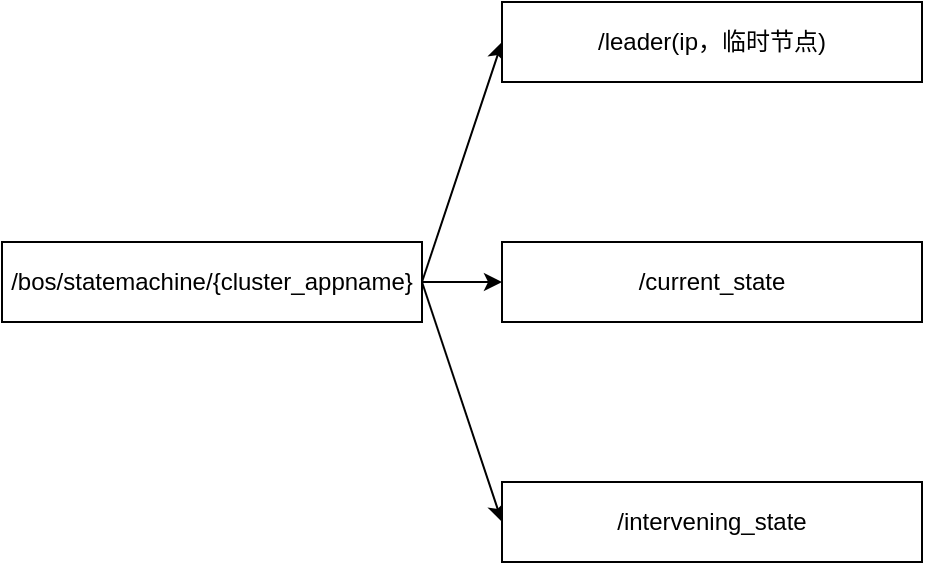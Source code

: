 <mxfile version="17.4.6" type="github">
  <diagram id="vN7Vrmd605lj-jvAdt1X" name="Page-1">
    <mxGraphModel dx="1234" dy="740" grid="1" gridSize="10" guides="1" tooltips="1" connect="1" arrows="1" fold="1" page="1" pageScale="1" pageWidth="827" pageHeight="1169" math="0" shadow="0">
      <root>
        <mxCell id="0" />
        <mxCell id="1" parent="0" />
        <mxCell id="l4BgecAevKy1bhrgdc4N-7" style="edgeStyle=none;rounded=0;orthogonalLoop=1;jettySize=auto;html=1;entryX=0;entryY=0.5;entryDx=0;entryDy=0;exitX=1;exitY=0.5;exitDx=0;exitDy=0;" edge="1" parent="1" source="l4BgecAevKy1bhrgdc4N-1" target="l4BgecAevKy1bhrgdc4N-4">
          <mxGeometry relative="1" as="geometry" />
        </mxCell>
        <mxCell id="l4BgecAevKy1bhrgdc4N-8" style="edgeStyle=none;rounded=0;orthogonalLoop=1;jettySize=auto;html=1;entryX=0;entryY=0.5;entryDx=0;entryDy=0;" edge="1" parent="1" source="l4BgecAevKy1bhrgdc4N-1" target="l4BgecAevKy1bhrgdc4N-3">
          <mxGeometry relative="1" as="geometry" />
        </mxCell>
        <mxCell id="l4BgecAevKy1bhrgdc4N-9" style="edgeStyle=none;rounded=0;orthogonalLoop=1;jettySize=auto;html=1;entryX=0;entryY=0.5;entryDx=0;entryDy=0;exitX=1;exitY=0.5;exitDx=0;exitDy=0;" edge="1" parent="1" source="l4BgecAevKy1bhrgdc4N-1" target="l4BgecAevKy1bhrgdc4N-2">
          <mxGeometry relative="1" as="geometry" />
        </mxCell>
        <mxCell id="l4BgecAevKy1bhrgdc4N-1" value="/bos/statemachine/{cluster_appname}" style="rounded=0;whiteSpace=wrap;html=1;" vertex="1" parent="1">
          <mxGeometry x="70" y="360" width="210" height="40" as="geometry" />
        </mxCell>
        <mxCell id="l4BgecAevKy1bhrgdc4N-2" value="/intervening_state" style="rounded=0;whiteSpace=wrap;html=1;" vertex="1" parent="1">
          <mxGeometry x="320" y="480" width="210" height="40" as="geometry" />
        </mxCell>
        <mxCell id="l4BgecAevKy1bhrgdc4N-3" value="/current_state" style="rounded=0;whiteSpace=wrap;html=1;" vertex="1" parent="1">
          <mxGeometry x="320" y="360" width="210" height="40" as="geometry" />
        </mxCell>
        <mxCell id="l4BgecAevKy1bhrgdc4N-4" value="/leader(ip，临时节点)" style="rounded=0;whiteSpace=wrap;html=1;" vertex="1" parent="1">
          <mxGeometry x="320" y="240" width="210" height="40" as="geometry" />
        </mxCell>
      </root>
    </mxGraphModel>
  </diagram>
</mxfile>
